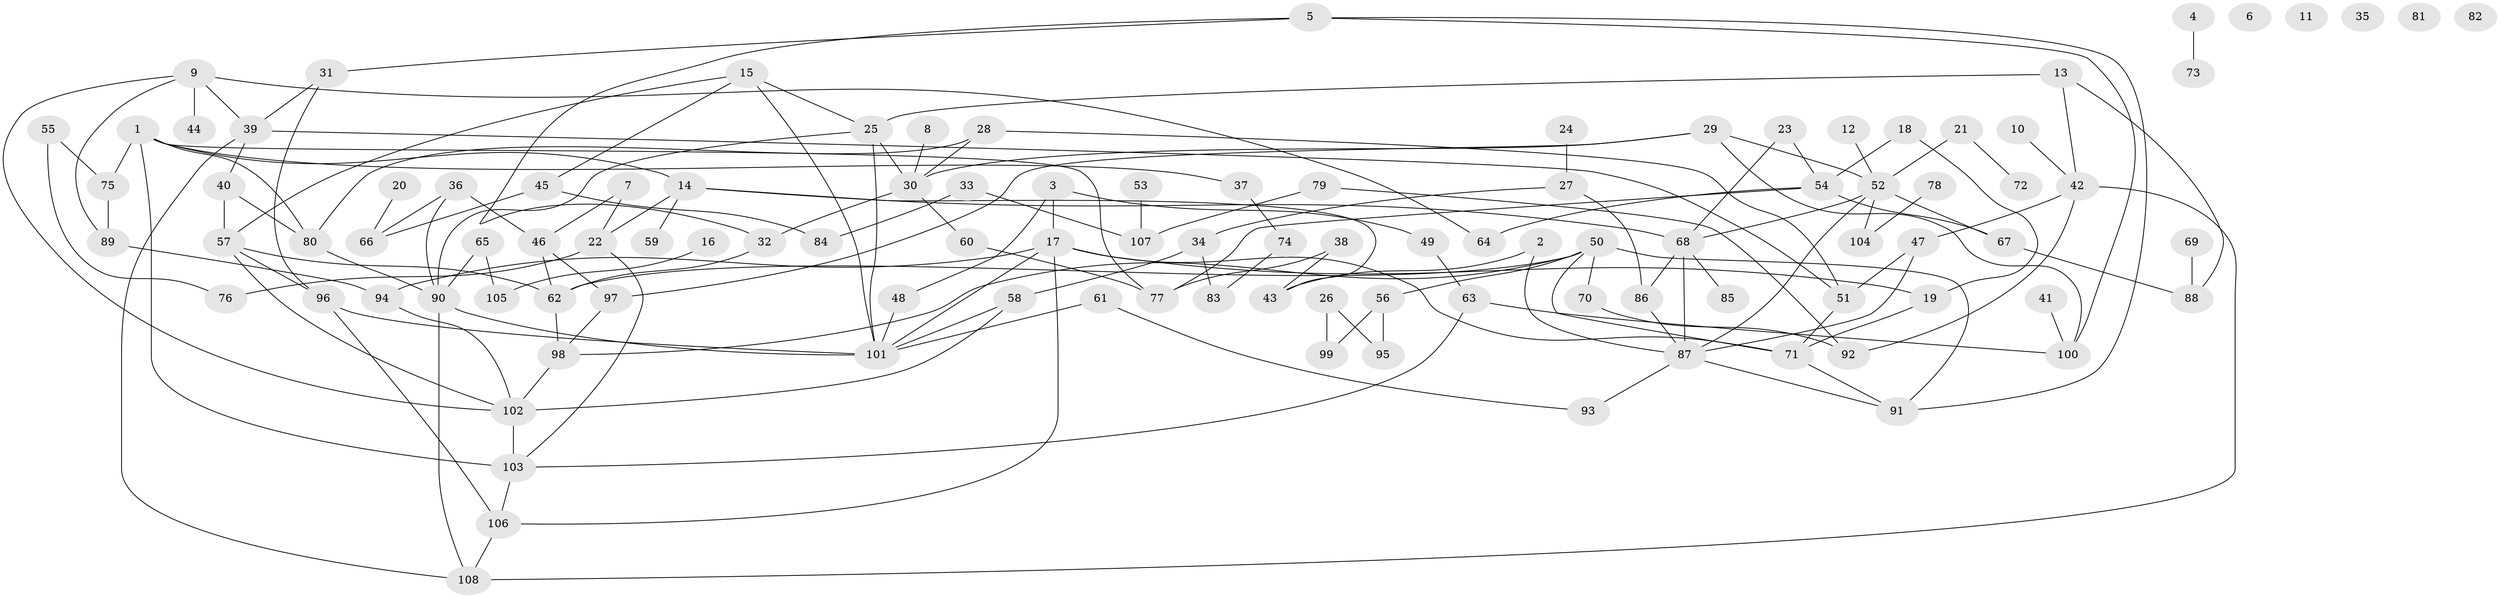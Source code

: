 // coarse degree distribution, {8: 0.07042253521126761, 3: 0.2112676056338028, 0: 0.08450704225352113, 5: 0.08450704225352113, 2: 0.23943661971830985, 1: 0.14084507042253522, 4: 0.07042253521126761, 11: 0.014084507042253521, 9: 0.028169014084507043, 7: 0.028169014084507043, 6: 0.028169014084507043}
// Generated by graph-tools (version 1.1) at 2025/41/03/06/25 10:41:21]
// undirected, 108 vertices, 159 edges
graph export_dot {
graph [start="1"]
  node [color=gray90,style=filled];
  1;
  2;
  3;
  4;
  5;
  6;
  7;
  8;
  9;
  10;
  11;
  12;
  13;
  14;
  15;
  16;
  17;
  18;
  19;
  20;
  21;
  22;
  23;
  24;
  25;
  26;
  27;
  28;
  29;
  30;
  31;
  32;
  33;
  34;
  35;
  36;
  37;
  38;
  39;
  40;
  41;
  42;
  43;
  44;
  45;
  46;
  47;
  48;
  49;
  50;
  51;
  52;
  53;
  54;
  55;
  56;
  57;
  58;
  59;
  60;
  61;
  62;
  63;
  64;
  65;
  66;
  67;
  68;
  69;
  70;
  71;
  72;
  73;
  74;
  75;
  76;
  77;
  78;
  79;
  80;
  81;
  82;
  83;
  84;
  85;
  86;
  87;
  88;
  89;
  90;
  91;
  92;
  93;
  94;
  95;
  96;
  97;
  98;
  99;
  100;
  101;
  102;
  103;
  104;
  105;
  106;
  107;
  108;
  1 -- 14;
  1 -- 37;
  1 -- 75;
  1 -- 77;
  1 -- 80;
  1 -- 103;
  2 -- 43;
  2 -- 87;
  3 -- 17;
  3 -- 48;
  3 -- 49;
  4 -- 73;
  5 -- 31;
  5 -- 32;
  5 -- 91;
  5 -- 100;
  7 -- 22;
  7 -- 46;
  8 -- 30;
  9 -- 39;
  9 -- 44;
  9 -- 64;
  9 -- 89;
  9 -- 102;
  10 -- 42;
  12 -- 52;
  13 -- 25;
  13 -- 42;
  13 -- 88;
  14 -- 22;
  14 -- 43;
  14 -- 59;
  14 -- 68;
  15 -- 25;
  15 -- 45;
  15 -- 57;
  15 -- 101;
  16 -- 105;
  17 -- 19;
  17 -- 71;
  17 -- 94;
  17 -- 101;
  17 -- 106;
  18 -- 19;
  18 -- 54;
  19 -- 71;
  20 -- 66;
  21 -- 52;
  21 -- 72;
  22 -- 76;
  22 -- 103;
  23 -- 54;
  23 -- 68;
  24 -- 27;
  25 -- 30;
  25 -- 90;
  25 -- 101;
  26 -- 95;
  26 -- 99;
  27 -- 34;
  27 -- 86;
  28 -- 30;
  28 -- 51;
  28 -- 80;
  29 -- 30;
  29 -- 52;
  29 -- 97;
  29 -- 100;
  30 -- 32;
  30 -- 60;
  31 -- 39;
  31 -- 96;
  32 -- 62;
  33 -- 84;
  33 -- 107;
  34 -- 58;
  34 -- 83;
  36 -- 46;
  36 -- 66;
  36 -- 90;
  37 -- 74;
  38 -- 43;
  38 -- 77;
  39 -- 40;
  39 -- 51;
  39 -- 108;
  40 -- 57;
  40 -- 80;
  41 -- 100;
  42 -- 47;
  42 -- 92;
  42 -- 108;
  45 -- 66;
  45 -- 84;
  46 -- 62;
  46 -- 97;
  47 -- 51;
  47 -- 87;
  48 -- 101;
  49 -- 63;
  50 -- 56;
  50 -- 62;
  50 -- 70;
  50 -- 71;
  50 -- 91;
  50 -- 98;
  51 -- 71;
  52 -- 67;
  52 -- 68;
  52 -- 87;
  52 -- 104;
  53 -- 107;
  54 -- 64;
  54 -- 67;
  54 -- 77;
  55 -- 75;
  55 -- 76;
  56 -- 95;
  56 -- 99;
  57 -- 62;
  57 -- 96;
  57 -- 102;
  58 -- 101;
  58 -- 102;
  60 -- 77;
  61 -- 93;
  61 -- 101;
  62 -- 98;
  63 -- 100;
  63 -- 103;
  65 -- 90;
  65 -- 105;
  67 -- 88;
  68 -- 85;
  68 -- 86;
  68 -- 87;
  69 -- 88;
  70 -- 92;
  71 -- 91;
  74 -- 83;
  75 -- 89;
  78 -- 104;
  79 -- 92;
  79 -- 107;
  80 -- 90;
  86 -- 87;
  87 -- 91;
  87 -- 93;
  89 -- 94;
  90 -- 101;
  90 -- 108;
  94 -- 102;
  96 -- 101;
  96 -- 106;
  97 -- 98;
  98 -- 102;
  102 -- 103;
  103 -- 106;
  106 -- 108;
}
